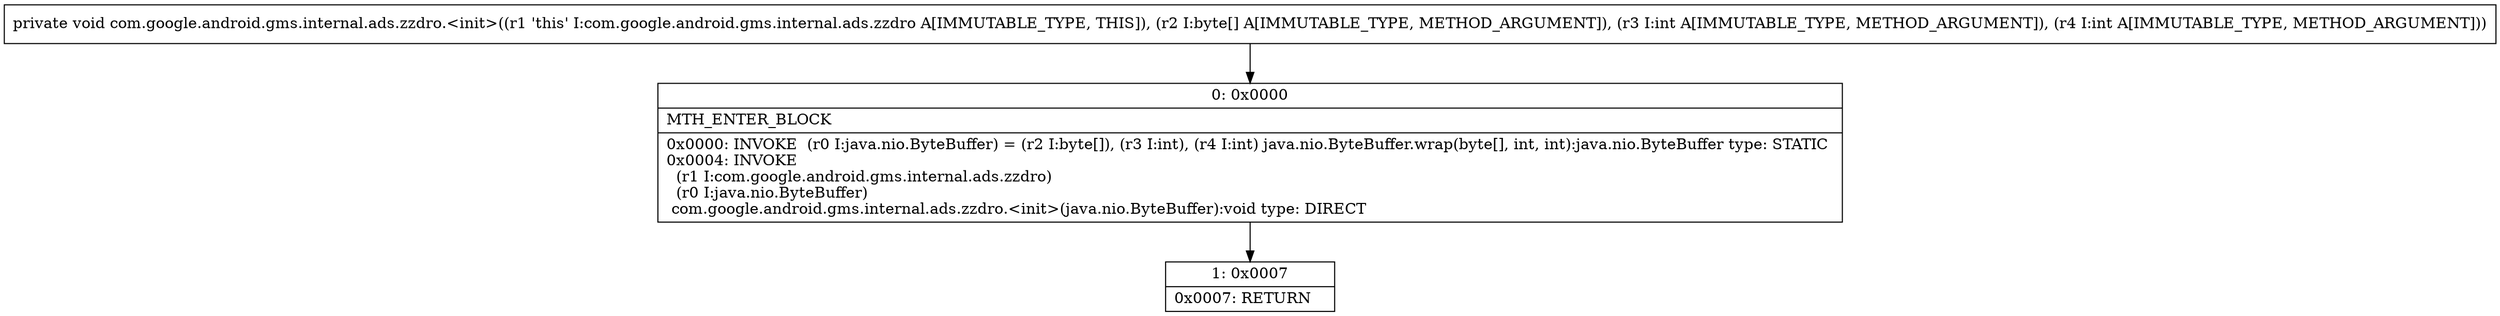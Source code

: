 digraph "CFG forcom.google.android.gms.internal.ads.zzdro.\<init\>([BII)V" {
Node_0 [shape=record,label="{0\:\ 0x0000|MTH_ENTER_BLOCK\l|0x0000: INVOKE  (r0 I:java.nio.ByteBuffer) = (r2 I:byte[]), (r3 I:int), (r4 I:int) java.nio.ByteBuffer.wrap(byte[], int, int):java.nio.ByteBuffer type: STATIC \l0x0004: INVOKE  \l  (r1 I:com.google.android.gms.internal.ads.zzdro)\l  (r0 I:java.nio.ByteBuffer)\l com.google.android.gms.internal.ads.zzdro.\<init\>(java.nio.ByteBuffer):void type: DIRECT \l}"];
Node_1 [shape=record,label="{1\:\ 0x0007|0x0007: RETURN   \l}"];
MethodNode[shape=record,label="{private void com.google.android.gms.internal.ads.zzdro.\<init\>((r1 'this' I:com.google.android.gms.internal.ads.zzdro A[IMMUTABLE_TYPE, THIS]), (r2 I:byte[] A[IMMUTABLE_TYPE, METHOD_ARGUMENT]), (r3 I:int A[IMMUTABLE_TYPE, METHOD_ARGUMENT]), (r4 I:int A[IMMUTABLE_TYPE, METHOD_ARGUMENT])) }"];
MethodNode -> Node_0;
Node_0 -> Node_1;
}

